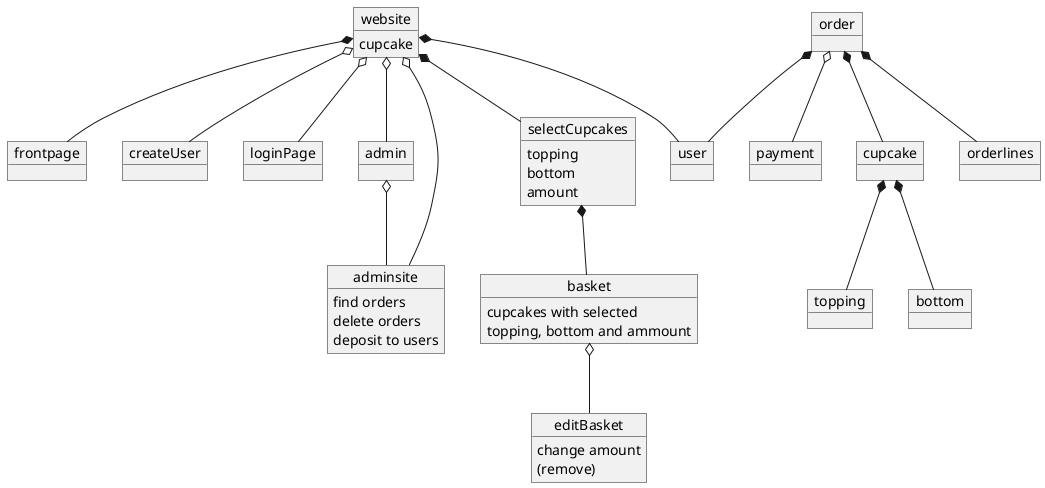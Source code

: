 @startuml

object website{
cupcake
}

object frontpage
object createUser
object loginPage
object user
object admin
object selectCupcakes{
topping
bottom
amount
}
object basket{
cupcakes with selected
 topping, bottom and ammount
}
object editBasket{
change amount
(remove)
}
object order
object payment
object cupcake
object topping
object bottom
object orderlines
object adminsite {
find orders
delete orders
deposit to users
}


website *-- frontpage
website o-- loginPage
website o-- createUser
website *-- user
website o-- admin
website *-- selectCupcakes
selectCupcakes *-- basket

basket o-- editBasket
order *-- user
order *-- cupcake
order o-- payment
cupcake *-- topping
cupcake *-- bottom
order *-- orderlines
admin o-- adminsite
website o-- adminsite
@enduml
